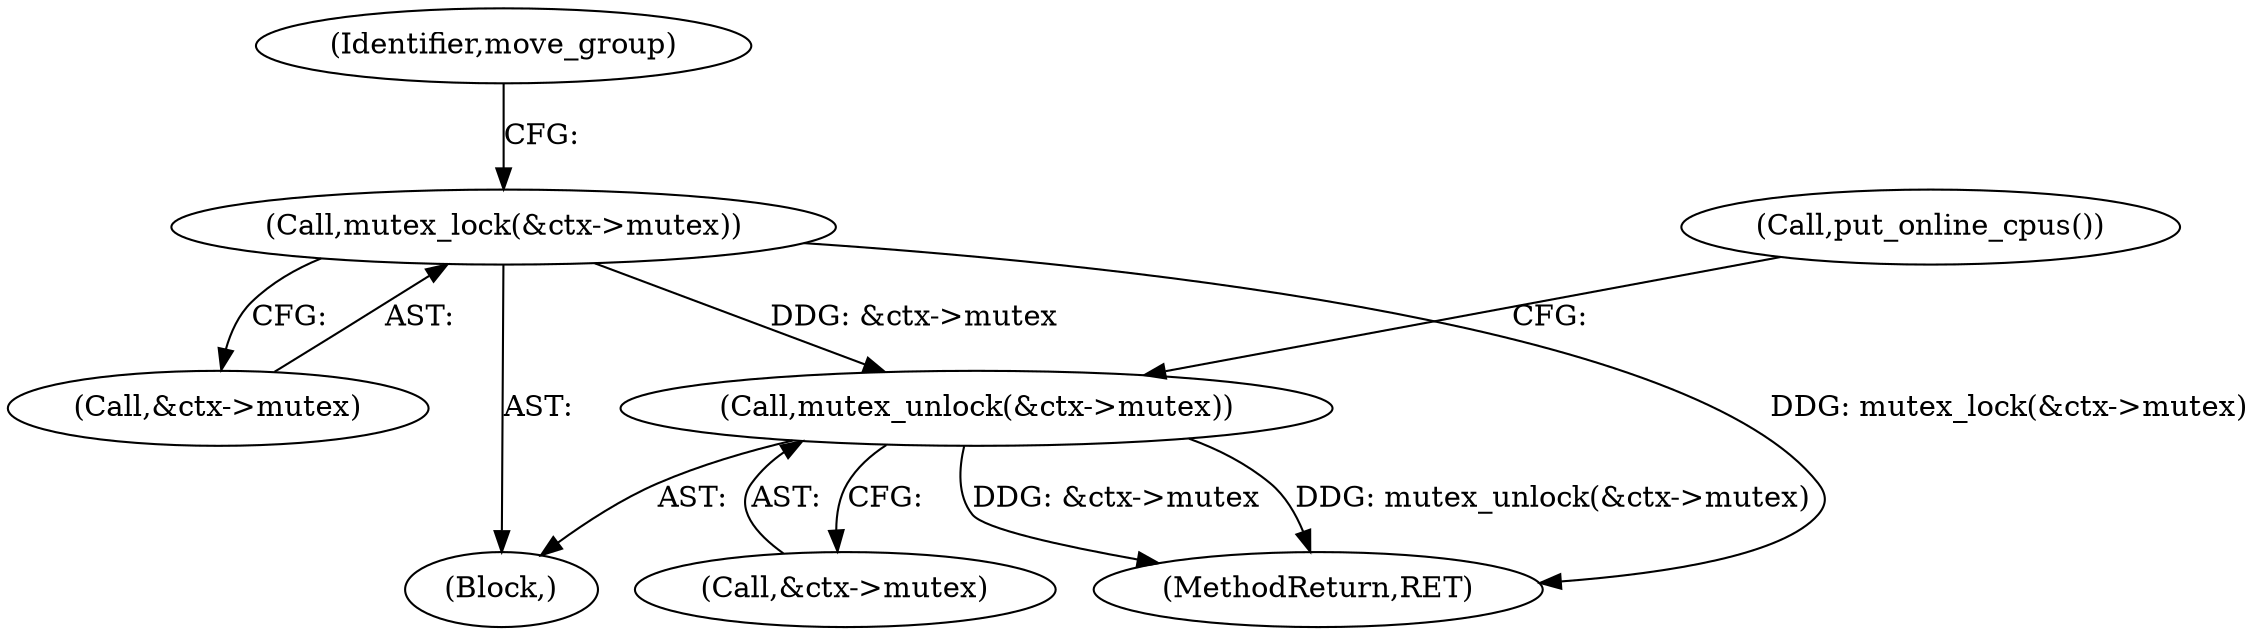 digraph "0_linux_f63a8daa5812afef4f06c962351687e1ff9ccb2b@API" {
"1000604" [label="(Call,mutex_unlock(&ctx->mutex))"];
"1000570" [label="(Call,mutex_lock(&ctx->mutex))"];
"1000609" [label="(Call,put_online_cpus())"];
"1000605" [label="(Call,&ctx->mutex)"];
"1000127" [label="(Block,)"];
"1000571" [label="(Call,&ctx->mutex)"];
"1000668" [label="(MethodReturn,RET)"];
"1000604" [label="(Call,mutex_unlock(&ctx->mutex))"];
"1000576" [label="(Identifier,move_group)"];
"1000570" [label="(Call,mutex_lock(&ctx->mutex))"];
"1000604" -> "1000127"  [label="AST: "];
"1000604" -> "1000605"  [label="CFG: "];
"1000605" -> "1000604"  [label="AST: "];
"1000609" -> "1000604"  [label="CFG: "];
"1000604" -> "1000668"  [label="DDG: mutex_unlock(&ctx->mutex)"];
"1000604" -> "1000668"  [label="DDG: &ctx->mutex"];
"1000570" -> "1000604"  [label="DDG: &ctx->mutex"];
"1000570" -> "1000127"  [label="AST: "];
"1000570" -> "1000571"  [label="CFG: "];
"1000571" -> "1000570"  [label="AST: "];
"1000576" -> "1000570"  [label="CFG: "];
"1000570" -> "1000668"  [label="DDG: mutex_lock(&ctx->mutex)"];
}
